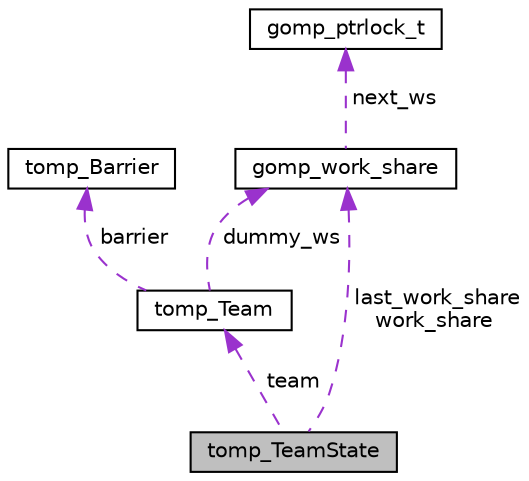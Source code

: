 digraph "tomp_TeamState"
{
  edge [fontname="Helvetica",fontsize="10",labelfontname="Helvetica",labelfontsize="10"];
  node [fontname="Helvetica",fontsize="10",shape=record];
  Node1 [label="tomp_TeamState",height=0.2,width=0.4,color="black", fillcolor="grey75", style="filled", fontcolor="black"];
  Node2 -> Node1 [dir="back",color="darkorchid3",fontsize="10",style="dashed",label=" team" ,fontname="Helvetica"];
  Node2 [label="tomp_Team",height=0.2,width=0.4,color="black", fillcolor="white", style="filled",URL="$structtomp__Team.html",tooltip="Describes a team of \"threads\". "];
  Node3 -> Node2 [dir="back",color="darkorchid3",fontsize="10",style="dashed",label=" barrier" ,fontname="Helvetica"];
  Node3 [label="tomp_Barrier",height=0.2,width=0.4,color="black", fillcolor="white", style="filled",URL="$structtomp__Barrier.html",tooltip="Represents a barrier. "];
  Node4 -> Node2 [dir="back",color="darkorchid3",fontsize="10",style="dashed",label=" dummy_ws" ,fontname="Helvetica"];
  Node4 [label="gomp_work_share",height=0.2,width=0.4,color="black", fillcolor="white", style="filled",URL="$structgomp__work__share.html"];
  Node5 -> Node4 [dir="back",color="darkorchid3",fontsize="10",style="dashed",label=" next_ws" ,fontname="Helvetica"];
  Node5 [label="gomp_ptrlock_t",height=0.2,width=0.4,color="black", fillcolor="white", style="filled",URL="$structgomp__ptrlock__t.html"];
  Node4 -> Node1 [dir="back",color="darkorchid3",fontsize="10",style="dashed",label=" last_work_share\nwork_share" ,fontname="Helvetica"];
}
